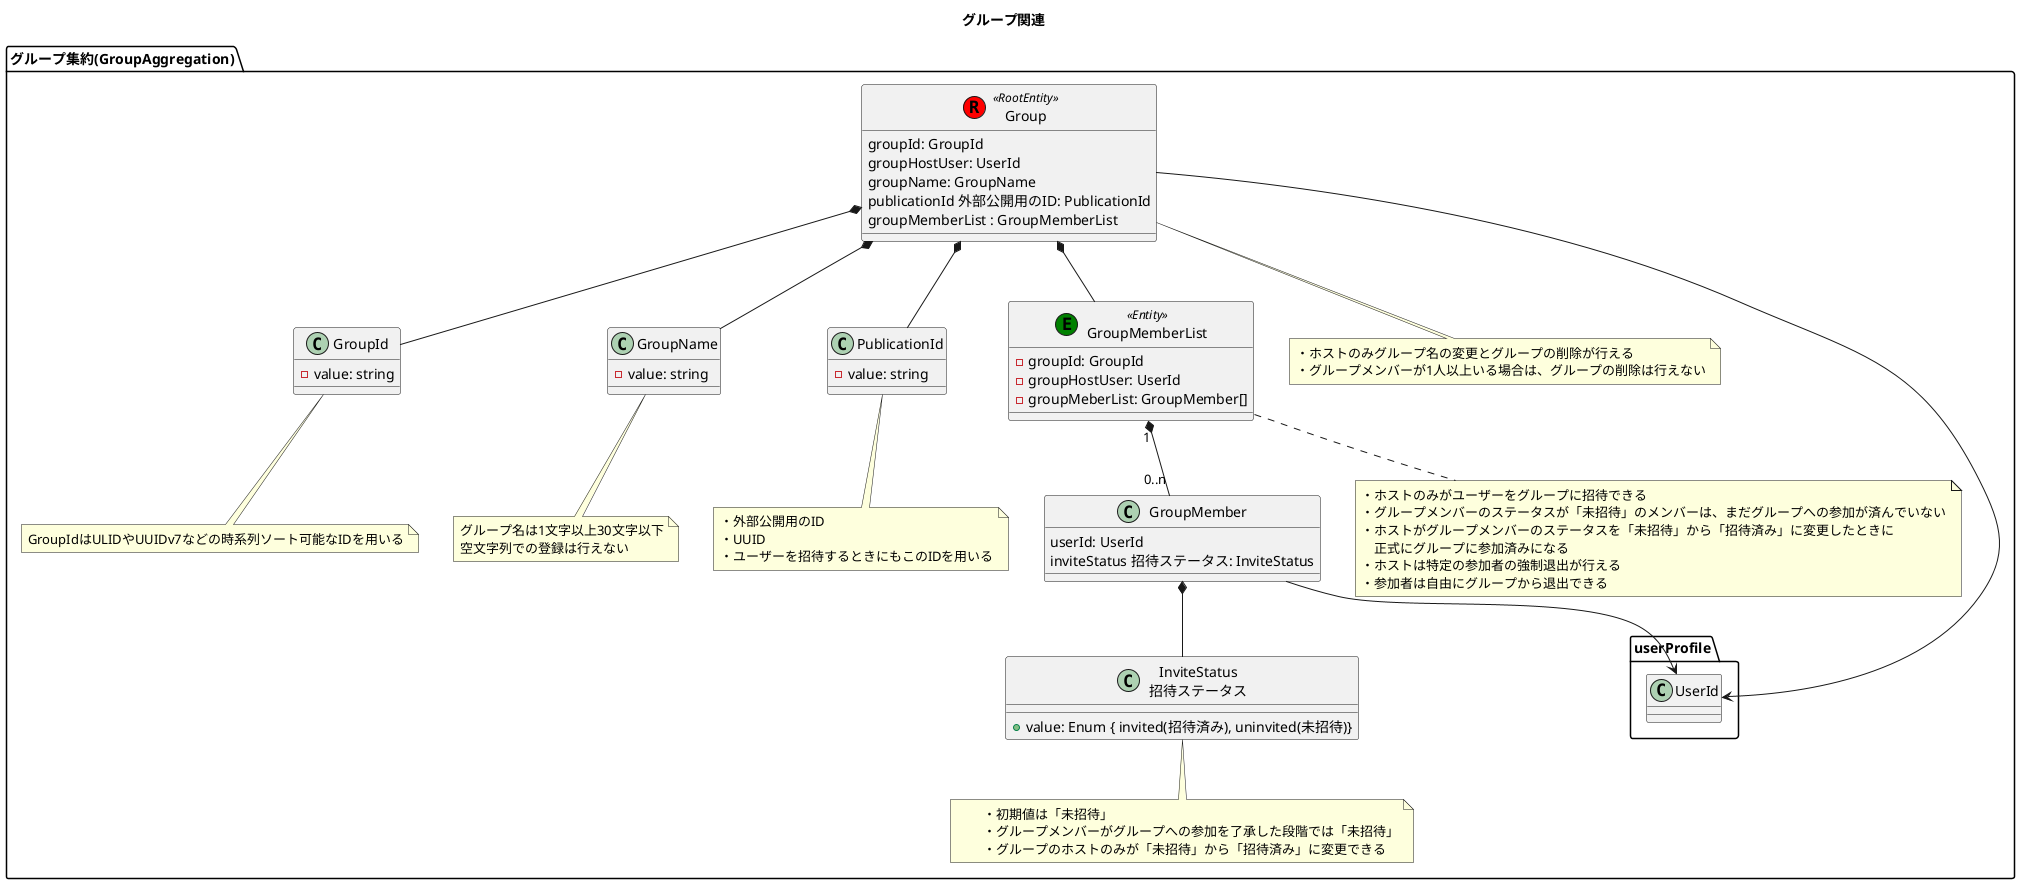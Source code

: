 @startuml グループ関連

title グループ関連

package "グループ集約(GroupAggregation)" {
    class Group << (R,red) RootEntity >> {
        groupId: GroupId
        groupHostUser: UserId
        groupName: GroupName
        publicationId 外部公開用のID: PublicationId
        groupMemberList : GroupMemberList
    }

    class GroupId {
        - value: string
    }

    class GroupName {
        - value: string
    }

    class PublicationId {
        - value: string
    }

    class GroupMemberList << (E,green) Entity >> {
        - groupId: GroupId
        - groupHostUser: UserId
        - groupMeberList: GroupMember[]
    }

    class GroupMember {
        userId: UserId
        inviteStatus 招待ステータス: InviteStatus
    }

    class "InviteStatus\n招待ステータス" as InviteStatus {
        + value: Enum { invited(招待済み), uninvited(未招待)}
    }

    note bottom of Group
        ・ホストのみグループ名の変更とグループの削除が行える
        ・グループメンバーが1人以上いる場合は、グループの削除は行えない
    end note

    note bottom of GroupMemberList
        ・ホストのみがユーザーをグループに招待できる
        ・グループメンバーのステータスが「未招待」のメンバーは、まだグループへの参加が済んでいない
        ・ホストがグループメンバーのステータスを「未招待」から「招待済み」に変更したときに
        　正式にグループに参加済みになる
        ・ホストは特定の参加者の強制退出が行える
        ・参加者は自由にグループから退出できる
    end note

    note bottom of GroupName
        グループ名は1文字以上30文字以下
        空文字列での登録は行えない
    end note

    note bottom of GroupId
        GroupIdはULIDやUUIDv7などの時系列ソート可能なIDを用いる
    end note

    note bottom of InviteStatus
    　　・初期値は「未招待」
    　　・グループメンバーがグループへの参加を了承した段階では「未招待」
    　　・グループのホストのみが「未招待」から「招待済み」に変更できる
    end note

    note bottom of PublicationId
        ・外部公開用のID
        ・UUID
        ・ユーザーを招待するときにもこのIDを用いる
    end note

    Group *-down- GroupId
    Group *-down- GroupName
    Group *-down- PublicationId
    Group *-down- GroupMemberList
    Group -down-> userProfile.UserId
    GroupMemberList "1" *-down- "0..n" GroupMember
    GroupMember -down-> userProfile.UserId
    GroupMember *-down- InviteStatus
}

@enduml